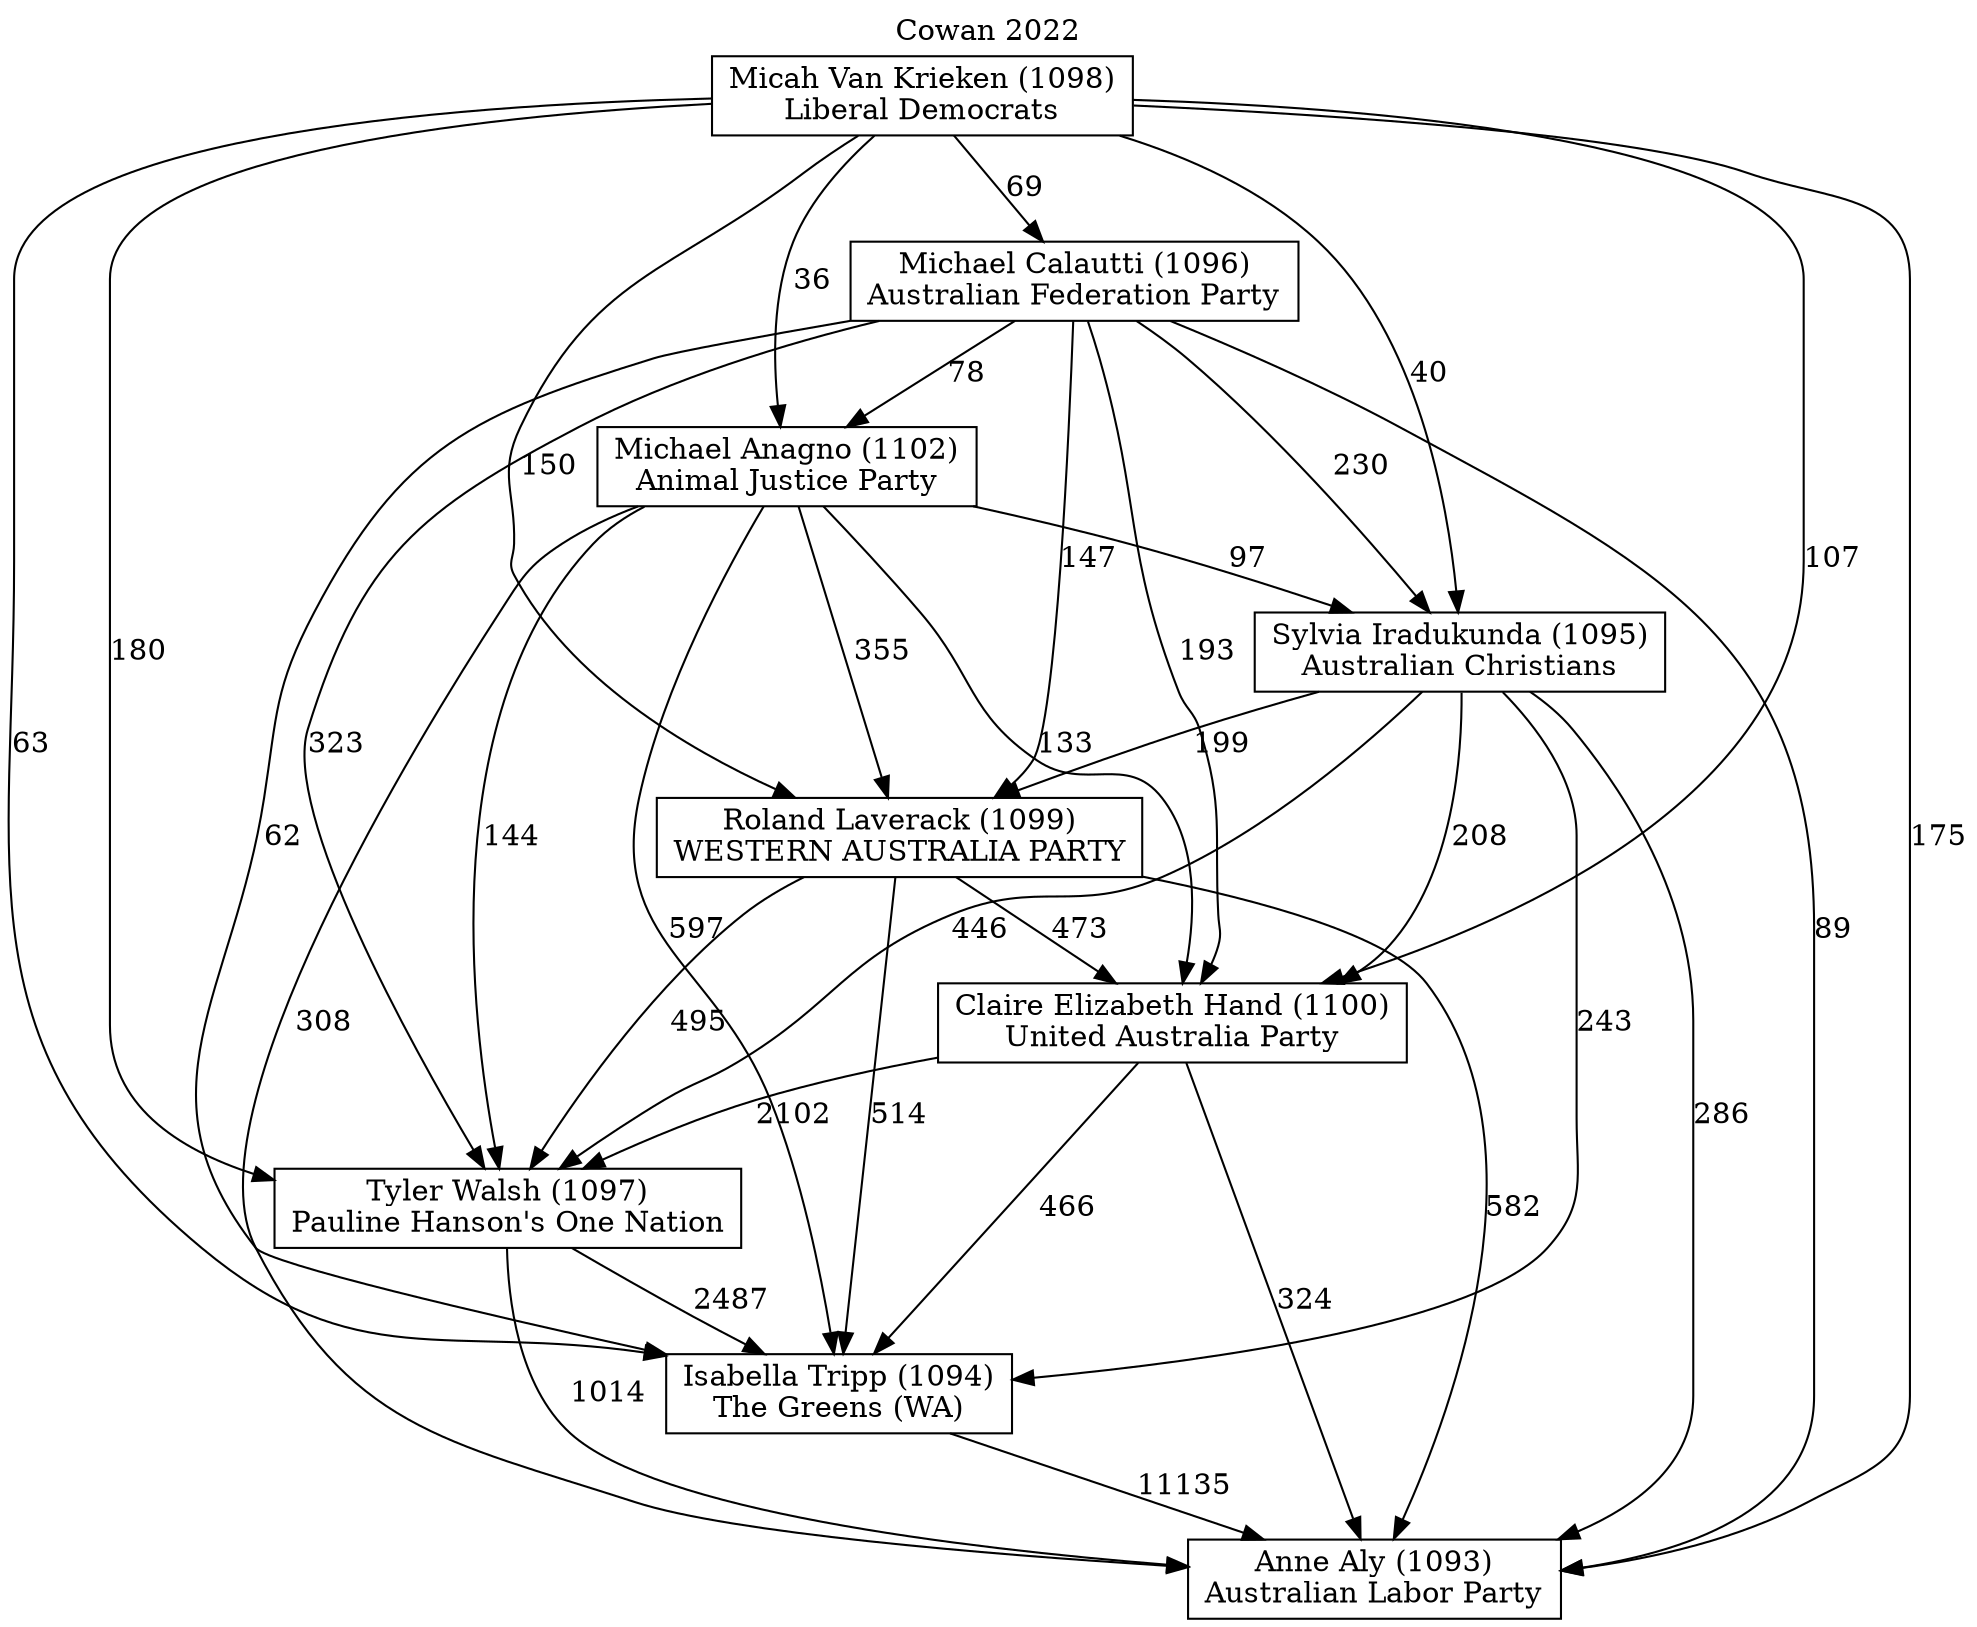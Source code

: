 // House preference flow
digraph "Anne Aly (1093)_Cowan_2022" {
	graph [label="Cowan 2022" labelloc=t mclimit=10]
	node [shape=box]
	"Claire Elizabeth Hand (1100)" [label="Claire Elizabeth Hand (1100)
United Australia Party"]
	"Tyler Walsh (1097)" [label="Tyler Walsh (1097)
Pauline Hanson's One Nation"]
	"Roland Laverack (1099)" [label="Roland Laverack (1099)
WESTERN AUSTRALIA PARTY"]
	"Sylvia Iradukunda (1095)" [label="Sylvia Iradukunda (1095)
Australian Christians"]
	"Isabella Tripp (1094)" [label="Isabella Tripp (1094)
The Greens (WA)"]
	"Michael Calautti (1096)" [label="Michael Calautti (1096)
Australian Federation Party"]
	"Micah Van Krieken (1098)" [label="Micah Van Krieken (1098)
Liberal Democrats"]
	"Michael Anagno (1102)" [label="Michael Anagno (1102)
Animal Justice Party"]
	"Anne Aly (1093)" [label="Anne Aly (1093)
Australian Labor Party"]
	"Roland Laverack (1099)" -> "Tyler Walsh (1097)" [label=495]
	"Michael Calautti (1096)" -> "Anne Aly (1093)" [label=89]
	"Michael Calautti (1096)" -> "Sylvia Iradukunda (1095)" [label=230]
	"Micah Van Krieken (1098)" -> "Tyler Walsh (1097)" [label=180]
	"Sylvia Iradukunda (1095)" -> "Claire Elizabeth Hand (1100)" [label=208]
	"Sylvia Iradukunda (1095)" -> "Anne Aly (1093)" [label=286]
	"Michael Calautti (1096)" -> "Claire Elizabeth Hand (1100)" [label=193]
	"Michael Anagno (1102)" -> "Sylvia Iradukunda (1095)" [label=97]
	"Tyler Walsh (1097)" -> "Anne Aly (1093)" [label=1014]
	"Michael Anagno (1102)" -> "Claire Elizabeth Hand (1100)" [label=133]
	"Michael Anagno (1102)" -> "Isabella Tripp (1094)" [label=597]
	"Claire Elizabeth Hand (1100)" -> "Tyler Walsh (1097)" [label=2102]
	"Micah Van Krieken (1098)" -> "Sylvia Iradukunda (1095)" [label=40]
	"Roland Laverack (1099)" -> "Isabella Tripp (1094)" [label=514]
	"Claire Elizabeth Hand (1100)" -> "Anne Aly (1093)" [label=324]
	"Tyler Walsh (1097)" -> "Isabella Tripp (1094)" [label=2487]
	"Roland Laverack (1099)" -> "Anne Aly (1093)" [label=582]
	"Michael Calautti (1096)" -> "Isabella Tripp (1094)" [label=62]
	"Micah Van Krieken (1098)" -> "Anne Aly (1093)" [label=175]
	"Isabella Tripp (1094)" -> "Anne Aly (1093)" [label=11135]
	"Micah Van Krieken (1098)" -> "Michael Calautti (1096)" [label=69]
	"Sylvia Iradukunda (1095)" -> "Tyler Walsh (1097)" [label=446]
	"Michael Calautti (1096)" -> "Roland Laverack (1099)" [label=147]
	"Roland Laverack (1099)" -> "Claire Elizabeth Hand (1100)" [label=473]
	"Michael Anagno (1102)" -> "Roland Laverack (1099)" [label=355]
	"Micah Van Krieken (1098)" -> "Michael Anagno (1102)" [label=36]
	"Sylvia Iradukunda (1095)" -> "Isabella Tripp (1094)" [label=243]
	"Michael Calautti (1096)" -> "Michael Anagno (1102)" [label=78]
	"Micah Van Krieken (1098)" -> "Claire Elizabeth Hand (1100)" [label=107]
	"Claire Elizabeth Hand (1100)" -> "Isabella Tripp (1094)" [label=466]
	"Michael Calautti (1096)" -> "Tyler Walsh (1097)" [label=323]
	"Michael Anagno (1102)" -> "Tyler Walsh (1097)" [label=144]
	"Micah Van Krieken (1098)" -> "Roland Laverack (1099)" [label=150]
	"Michael Anagno (1102)" -> "Anne Aly (1093)" [label=308]
	"Sylvia Iradukunda (1095)" -> "Roland Laverack (1099)" [label=199]
	"Micah Van Krieken (1098)" -> "Isabella Tripp (1094)" [label=63]
}

